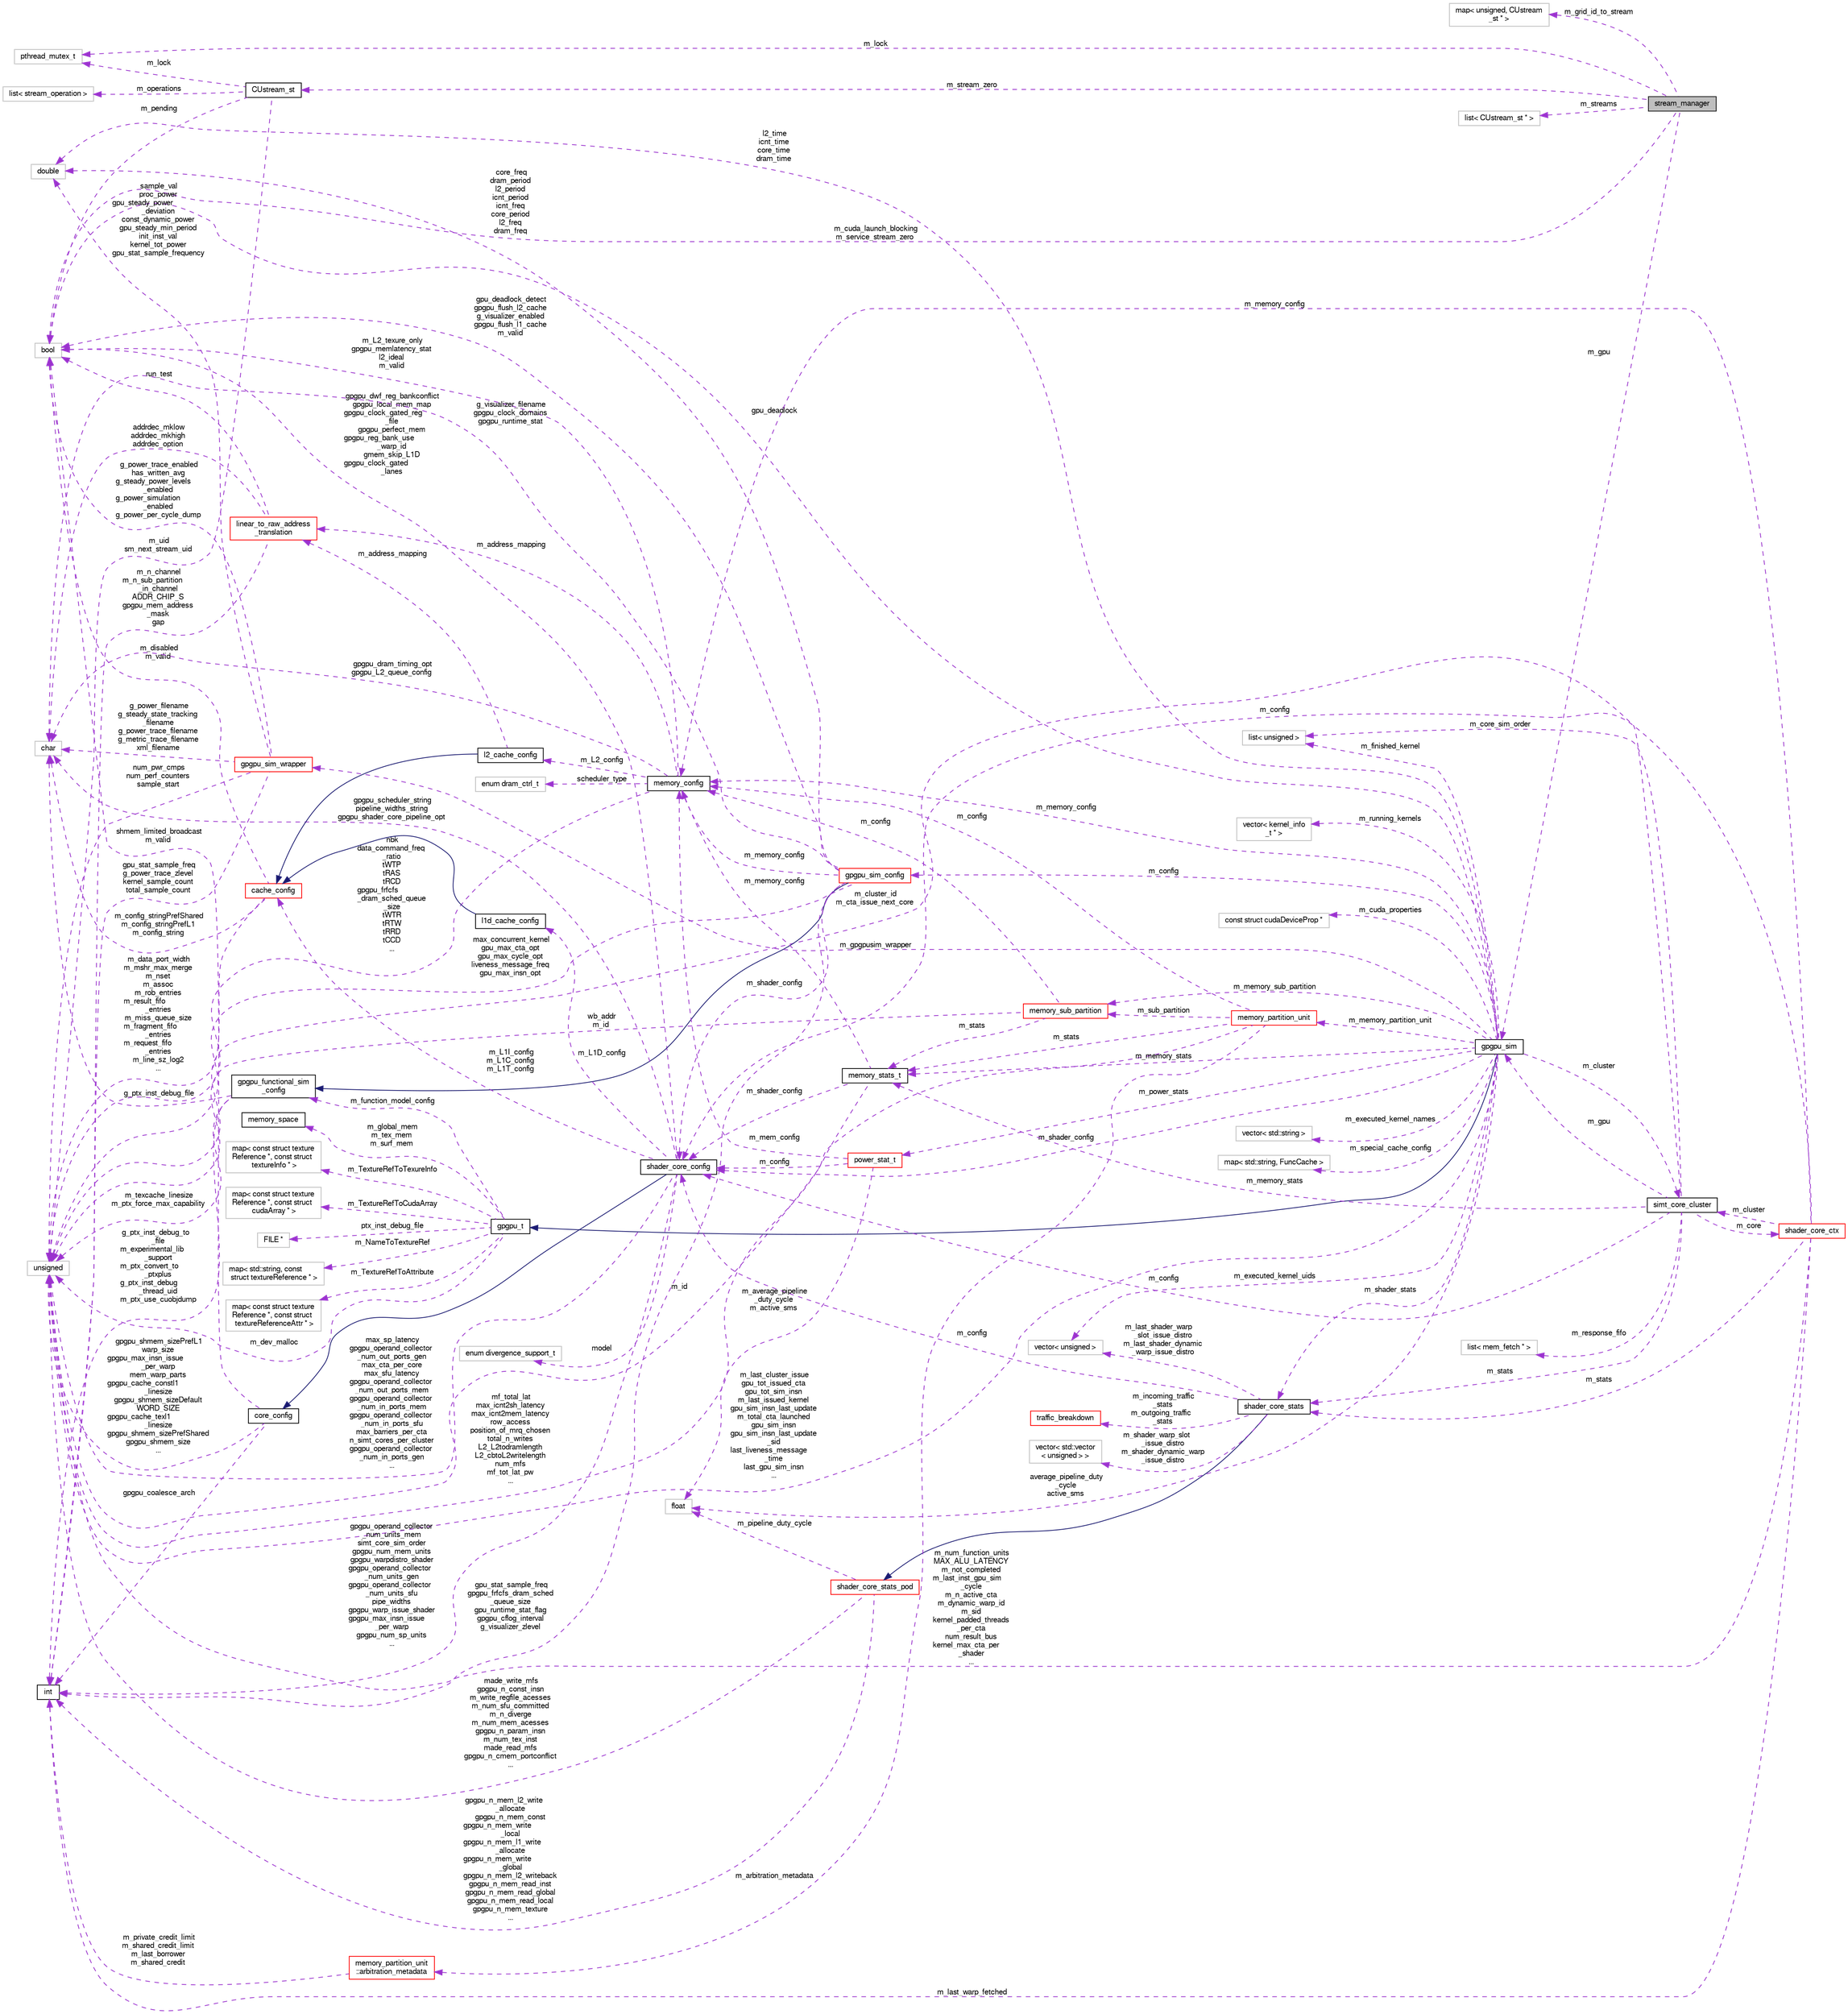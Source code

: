 digraph "stream_manager"
{
  bgcolor="transparent";
  edge [fontname="FreeSans",fontsize="10",labelfontname="FreeSans",labelfontsize="10"];
  node [fontname="FreeSans",fontsize="10",shape=record];
  rankdir="LR";
  Node1 [label="stream_manager",height=0.2,width=0.4,color="black", fillcolor="grey75", style="filled", fontcolor="black"];
  Node2 -> Node1 [dir="back",color="darkorchid3",fontsize="10",style="dashed",label=" m_grid_id_to_stream" ,fontname="FreeSans"];
  Node2 [label="map\< unsigned, CUstream\l_st * \>",height=0.2,width=0.4,color="grey75"];
  Node3 -> Node1 [dir="back",color="darkorchid3",fontsize="10",style="dashed",label=" m_lock" ,fontname="FreeSans"];
  Node3 [label="pthread_mutex_t",height=0.2,width=0.4,color="grey75"];
  Node4 -> Node1 [dir="back",color="darkorchid3",fontsize="10",style="dashed",label=" m_stream_zero" ,fontname="FreeSans"];
  Node4 [label="CUstream_st",height=0.2,width=0.4,color="black",URL="$structCUstream__st.html"];
  Node3 -> Node4 [dir="back",color="darkorchid3",fontsize="10",style="dashed",label=" m_lock" ,fontname="FreeSans"];
  Node5 -> Node4 [dir="back",color="darkorchid3",fontsize="10",style="dashed",label=" m_pending" ,fontname="FreeSans"];
  Node5 [label="bool",height=0.2,width=0.4,color="grey75"];
  Node6 -> Node4 [dir="back",color="darkorchid3",fontsize="10",style="dashed",label=" m_operations" ,fontname="FreeSans"];
  Node6 [label="list\< stream_operation \>",height=0.2,width=0.4,color="grey75"];
  Node7 -> Node4 [dir="back",color="darkorchid3",fontsize="10",style="dashed",label=" m_uid\nsm_next_stream_uid" ,fontname="FreeSans"];
  Node7 [label="unsigned",height=0.2,width=0.4,color="grey75"];
  Node8 -> Node1 [dir="back",color="darkorchid3",fontsize="10",style="dashed",label=" m_streams" ,fontname="FreeSans"];
  Node8 [label="list\< CUstream_st * \>",height=0.2,width=0.4,color="grey75"];
  Node5 -> Node1 [dir="back",color="darkorchid3",fontsize="10",style="dashed",label=" m_cuda_launch_blocking\nm_service_stream_zero" ,fontname="FreeSans"];
  Node9 -> Node1 [dir="back",color="darkorchid3",fontsize="10",style="dashed",label=" m_gpu" ,fontname="FreeSans"];
  Node9 [label="gpgpu_sim",height=0.2,width=0.4,color="black",URL="$classgpgpu__sim.html"];
  Node10 -> Node9 [dir="back",color="midnightblue",fontsize="10",style="solid",fontname="FreeSans"];
  Node10 [label="gpgpu_t",height=0.2,width=0.4,color="black",URL="$classgpgpu__t.html"];
  Node11 -> Node10 [dir="back",color="darkorchid3",fontsize="10",style="dashed",label=" m_TextureRefToTexureInfo" ,fontname="FreeSans"];
  Node11 [label="map\< const struct texture\lReference *, const struct\l textureInfo * \>",height=0.2,width=0.4,color="grey75"];
  Node12 -> Node10 [dir="back",color="darkorchid3",fontsize="10",style="dashed",label=" m_TextureRefToCudaArray" ,fontname="FreeSans"];
  Node12 [label="map\< const struct texture\lReference *, const struct\l cudaArray * \>",height=0.2,width=0.4,color="grey75"];
  Node13 -> Node10 [dir="back",color="darkorchid3",fontsize="10",style="dashed",label=" ptx_inst_debug_file" ,fontname="FreeSans"];
  Node13 [label="FILE *",height=0.2,width=0.4,color="grey75"];
  Node14 -> Node10 [dir="back",color="darkorchid3",fontsize="10",style="dashed",label=" m_NameToTextureRef" ,fontname="FreeSans"];
  Node14 [label="map\< std::string, const\l struct textureReference * \>",height=0.2,width=0.4,color="grey75"];
  Node15 -> Node10 [dir="back",color="darkorchid3",fontsize="10",style="dashed",label=" m_TextureRefToAttribute" ,fontname="FreeSans"];
  Node15 [label="map\< const struct texture\lReference *, const struct\l textureReferenceAttr * \>",height=0.2,width=0.4,color="grey75"];
  Node7 -> Node10 [dir="back",color="darkorchid3",fontsize="10",style="dashed",label=" m_dev_malloc" ,fontname="FreeSans"];
  Node16 -> Node10 [dir="back",color="darkorchid3",fontsize="10",style="dashed",label=" m_global_mem\nm_tex_mem\nm_surf_mem" ,fontname="FreeSans"];
  Node16 [label="memory_space",height=0.2,width=0.4,color="black",URL="$classmemory__space.html"];
  Node17 -> Node10 [dir="back",color="darkorchid3",fontsize="10",style="dashed",label=" m_function_model_config" ,fontname="FreeSans"];
  Node17 [label="gpgpu_functional_sim\l_config",height=0.2,width=0.4,color="black",URL="$classgpgpu__functional__sim__config.html"];
  Node18 -> Node17 [dir="back",color="darkorchid3",fontsize="10",style="dashed",label=" g_ptx_inst_debug_file" ,fontname="FreeSans"];
  Node18 [label="char",height=0.2,width=0.4,color="grey75"];
  Node19 -> Node17 [dir="back",color="darkorchid3",fontsize="10",style="dashed",label=" g_ptx_inst_debug_to\l_file\nm_experimental_lib\l_support\nm_ptx_convert_to\l_ptxplus\ng_ptx_inst_debug\l_thread_uid\nm_ptx_use_cuobjdump" ,fontname="FreeSans"];
  Node19 [label="int",height=0.2,width=0.4,color="black",URL="$classint.html"];
  Node7 -> Node17 [dir="back",color="darkorchid3",fontsize="10",style="dashed",label=" m_texcache_linesize\nm_ptx_force_max_capability" ,fontname="FreeSans"];
  Node20 -> Node9 [dir="back",color="darkorchid3",fontsize="10",style="dashed",label=" l2_time\nicnt_time\ncore_time\ndram_time" ,fontname="FreeSans"];
  Node20 [label="double",height=0.2,width=0.4,color="grey75"];
  Node21 -> Node9 [dir="back",color="darkorchid3",fontsize="10",style="dashed",label=" m_shader_config" ,fontname="FreeSans"];
  Node21 [label="shader_core_config",height=0.2,width=0.4,color="black",URL="$structshader__core__config.html"];
  Node22 -> Node21 [dir="back",color="midnightblue",fontsize="10",style="solid",fontname="FreeSans"];
  Node22 [label="core_config",height=0.2,width=0.4,color="black",URL="$structcore__config.html"];
  Node19 -> Node22 [dir="back",color="darkorchid3",fontsize="10",style="dashed",label=" gpgpu_coalesce_arch" ,fontname="FreeSans"];
  Node5 -> Node22 [dir="back",color="darkorchid3",fontsize="10",style="dashed",label=" shmem_limited_broadcast\nm_valid" ,fontname="FreeSans"];
  Node7 -> Node22 [dir="back",color="darkorchid3",fontsize="10",style="dashed",label=" gpgpu_shmem_sizePrefL1\nwarp_size\ngpgpu_max_insn_issue\l_per_warp\nmem_warp_parts\ngpgpu_cache_constl1\l_linesize\ngpgpu_shmem_sizeDefault\nWORD_SIZE\ngpgpu_cache_texl1\l_linesize\ngpgpu_shmem_sizePrefShared\ngpgpu_shmem_size\n..." ,fontname="FreeSans"];
  Node23 -> Node21 [dir="back",color="darkorchid3",fontsize="10",style="dashed",label=" m_L1D_config" ,fontname="FreeSans"];
  Node23 [label="l1d_cache_config",height=0.2,width=0.4,color="black",URL="$classl1d__cache__config.html"];
  Node24 -> Node23 [dir="back",color="midnightblue",fontsize="10",style="solid",fontname="FreeSans"];
  Node24 [label="cache_config",height=0.2,width=0.4,color="red",URL="$classcache__config.html"];
  Node18 -> Node24 [dir="back",color="darkorchid3",fontsize="10",style="dashed",label=" m_config_stringPrefShared\nm_config_stringPrefL1\nm_config_string" ,fontname="FreeSans"];
  Node5 -> Node24 [dir="back",color="darkorchid3",fontsize="10",style="dashed",label=" m_disabled\nm_valid" ,fontname="FreeSans"];
  Node7 -> Node24 [dir="back",color="darkorchid3",fontsize="10",style="dashed",label=" m_data_port_width\nm_mshr_max_merge\nm_nset\nm_assoc\nm_rob_entries\nm_result_fifo\l_entries\nm_miss_queue_size\nm_fragment_fifo\l_entries\nm_request_fifo\l_entries\nm_line_sz_log2\n..." ,fontname="FreeSans"];
  Node18 -> Node21 [dir="back",color="darkorchid3",fontsize="10",style="dashed",label=" gpgpu_scheduler_string\npipeline_widths_string\ngpgpu_shader_core_pipeline_opt" ,fontname="FreeSans"];
  Node35 -> Node21 [dir="back",color="darkorchid3",fontsize="10",style="dashed",label=" model" ,fontname="FreeSans"];
  Node35 [label="enum divergence_support_t",height=0.2,width=0.4,color="grey75"];
  Node19 -> Node21 [dir="back",color="darkorchid3",fontsize="10",style="dashed",label=" gpgpu_operand_collector\l_num_units_mem\nsimt_core_sim_order\ngpgpu_num_mem_units\ngpgpu_warpdistro_shader\ngpgpu_operand_collector\l_num_units_gen\ngpgpu_operand_collector\l_num_units_sfu\npipe_widths\ngpgpu_warp_issue_shader\ngpgpu_max_insn_issue\l_per_warp\ngpgpu_num_sp_units\n..." ,fontname="FreeSans"];
  Node5 -> Node21 [dir="back",color="darkorchid3",fontsize="10",style="dashed",label=" gpgpu_dwf_reg_bankconflict\ngpgpu_local_mem_map\ngpgpu_clock_gated_reg\l_file\ngpgpu_perfect_mem\ngpgpu_reg_bank_use\l_warp_id\ngmem_skip_L1D\ngpgpu_clock_gated\l_lanes" ,fontname="FreeSans"];
  Node24 -> Node21 [dir="back",color="darkorchid3",fontsize="10",style="dashed",label=" m_L1I_config\nm_L1C_config\nm_L1T_config" ,fontname="FreeSans"];
  Node7 -> Node21 [dir="back",color="darkorchid3",fontsize="10",style="dashed",label=" max_sp_latency\ngpgpu_operand_collector\l_num_out_ports_gen\nmax_cta_per_core\nmax_sfu_latency\ngpgpu_operand_collector\l_num_out_ports_mem\ngpgpu_operand_collector\l_num_in_ports_mem\ngpgpu_operand_collector\l_num_in_ports_sfu\nmax_barriers_per_cta\nn_simt_cores_per_cluster\ngpgpu_operand_collector\l_num_in_ports_gen\n..." ,fontname="FreeSans"];
  Node36 -> Node9 [dir="back",color="darkorchid3",fontsize="10",style="dashed",label=" m_cuda_properties" ,fontname="FreeSans"];
  Node36 [label="const struct cudaDeviceProp *",height=0.2,width=0.4,color="grey75"];
  Node37 -> Node9 [dir="back",color="darkorchid3",fontsize="10",style="dashed",label=" m_cluster" ,fontname="FreeSans"];
  Node37 [label="simt_core_cluster",height=0.2,width=0.4,color="black",URL="$classsimt__core__cluster.html"];
  Node21 -> Node37 [dir="back",color="darkorchid3",fontsize="10",style="dashed",label=" m_config" ,fontname="FreeSans"];
  Node38 -> Node37 [dir="back",color="darkorchid3",fontsize="10",style="dashed",label=" m_stats" ,fontname="FreeSans"];
  Node38 [label="shader_core_stats",height=0.2,width=0.4,color="black",URL="$classshader__core__stats.html"];
  Node39 -> Node38 [dir="back",color="midnightblue",fontsize="10",style="solid",fontname="FreeSans"];
  Node39 [label="shader_core_stats_pod",height=0.2,width=0.4,color="red",URL="$structshader__core__stats__pod.html"];
  Node40 -> Node39 [dir="back",color="darkorchid3",fontsize="10",style="dashed",label=" m_pipeline_duty_cycle" ,fontname="FreeSans"];
  Node40 [label="float",height=0.2,width=0.4,color="grey75"];
  Node19 -> Node39 [dir="back",color="darkorchid3",fontsize="10",style="dashed",label=" gpgpu_n_mem_l2_write\l_allocate\ngpgpu_n_mem_const\ngpgpu_n_mem_write\l_local\ngpgpu_n_mem_l1_write\l_allocate\ngpgpu_n_mem_write\l_global\ngpgpu_n_mem_l2_writeback\ngpgpu_n_mem_read_inst\ngpgpu_n_mem_read_global\ngpgpu_n_mem_read_local\ngpgpu_n_mem_texture\n..." ,fontname="FreeSans"];
  Node7 -> Node39 [dir="back",color="darkorchid3",fontsize="10",style="dashed",label=" made_write_mfs\ngpgpu_n_const_insn\nm_write_regfile_acesses\nm_num_sfu_committed\nm_n_diverge\nm_num_mem_acesses\ngpgpu_n_param_insn\nm_num_tex_inst\nmade_read_mfs\ngpgpu_n_cmem_portconflict\n..." ,fontname="FreeSans"];
  Node43 -> Node38 [dir="back",color="darkorchid3",fontsize="10",style="dashed",label=" m_incoming_traffic\l_stats\nm_outgoing_traffic\l_stats" ,fontname="FreeSans"];
  Node43 [label="traffic_breakdown",height=0.2,width=0.4,color="red",URL="$classtraffic__breakdown.html"];
  Node21 -> Node38 [dir="back",color="darkorchid3",fontsize="10",style="dashed",label=" m_config" ,fontname="FreeSans"];
  Node46 -> Node38 [dir="back",color="darkorchid3",fontsize="10",style="dashed",label=" m_last_shader_warp\l_slot_issue_distro\nm_last_shader_dynamic\l_warp_issue_distro" ,fontname="FreeSans"];
  Node46 [label="vector\< unsigned \>",height=0.2,width=0.4,color="grey75"];
  Node47 -> Node38 [dir="back",color="darkorchid3",fontsize="10",style="dashed",label=" m_shader_warp_slot\l_issue_distro\nm_shader_dynamic_warp\l_issue_distro" ,fontname="FreeSans"];
  Node47 [label="vector\< std::vector\l\< unsigned \> \>",height=0.2,width=0.4,color="grey75"];
  Node48 -> Node37 [dir="back",color="darkorchid3",fontsize="10",style="dashed",label=" m_memory_stats" ,fontname="FreeSans"];
  Node48 [label="memory_stats_t",height=0.2,width=0.4,color="black",URL="$classmemory__stats__t.html"];
  Node21 -> Node48 [dir="back",color="darkorchid3",fontsize="10",style="dashed",label=" m_shader_config" ,fontname="FreeSans"];
  Node49 -> Node48 [dir="back",color="darkorchid3",fontsize="10",style="dashed",label=" m_memory_config" ,fontname="FreeSans"];
  Node49 [label="memory_config",height=0.2,width=0.4,color="black",URL="$structmemory__config.html"];
  Node50 -> Node49 [dir="back",color="darkorchid3",fontsize="10",style="dashed",label=" scheduler_type" ,fontname="FreeSans"];
  Node50 [label="enum dram_ctrl_t",height=0.2,width=0.4,color="grey75"];
  Node18 -> Node49 [dir="back",color="darkorchid3",fontsize="10",style="dashed",label=" gpgpu_dram_timing_opt\ngpgpu_L2_queue_config" ,fontname="FreeSans"];
  Node5 -> Node49 [dir="back",color="darkorchid3",fontsize="10",style="dashed",label=" m_L2_texure_only\ngpgpu_memlatency_stat\nl2_ideal\nm_valid" ,fontname="FreeSans"];
  Node7 -> Node49 [dir="back",color="darkorchid3",fontsize="10",style="dashed",label=" nbk\ndata_command_freq\l_ratio\ntWTP\ntRAS\ntRCD\ngpgpu_frfcfs\l_dram_sched_queue\l_size\ntWTR\ntRTW\ntRRD\ntCCD\n..." ,fontname="FreeSans"];
  Node51 -> Node49 [dir="back",color="darkorchid3",fontsize="10",style="dashed",label=" m_address_mapping" ,fontname="FreeSans"];
  Node51 [label="linear_to_raw_address\l_translation",height=0.2,width=0.4,color="red",URL="$classlinear__to__raw__address__translation.html"];
  Node18 -> Node51 [dir="back",color="darkorchid3",fontsize="10",style="dashed",label=" addrdec_mklow\naddrdec_mkhigh\naddrdec_option" ,fontname="FreeSans"];
  Node19 -> Node51 [dir="back",color="darkorchid3",fontsize="10",style="dashed",label=" m_n_channel\nm_n_sub_partition\l_in_channel\nADDR_CHIP_S\ngpgpu_mem_address\l_mask\ngap" ,fontname="FreeSans"];
  Node5 -> Node51 [dir="back",color="darkorchid3",fontsize="10",style="dashed",label=" run_test" ,fontname="FreeSans"];
  Node53 -> Node49 [dir="back",color="darkorchid3",fontsize="10",style="dashed",label=" m_L2_config" ,fontname="FreeSans"];
  Node53 [label="l2_cache_config",height=0.2,width=0.4,color="black",URL="$classl2__cache__config.html"];
  Node24 -> Node53 [dir="back",color="midnightblue",fontsize="10",style="solid",fontname="FreeSans"];
  Node51 -> Node53 [dir="back",color="darkorchid3",fontsize="10",style="dashed",label=" m_address_mapping" ,fontname="FreeSans"];
  Node7 -> Node48 [dir="back",color="darkorchid3",fontsize="10",style="dashed",label=" mf_total_lat\nmax_icnt2sh_latency\nmax_icnt2mem_latency\nrow_access\nposition_of_mrq_chosen\ntotal_n_writes\nL2_L2todramlength\nL2_cbtoL2writelength\nnum_mfs\nmf_tot_lat_pw\n..." ,fontname="FreeSans"];
  Node54 -> Node37 [dir="back",color="darkorchid3",fontsize="10",style="dashed",label=" m_core_sim_order" ,fontname="FreeSans"];
  Node54 [label="list\< unsigned \>",height=0.2,width=0.4,color="grey75"];
  Node9 -> Node37 [dir="back",color="darkorchid3",fontsize="10",style="dashed",label=" m_gpu" ,fontname="FreeSans"];
  Node55 -> Node37 [dir="back",color="darkorchid3",fontsize="10",style="dashed",label=" m_response_fifo" ,fontname="FreeSans"];
  Node55 [label="list\< mem_fetch * \>",height=0.2,width=0.4,color="grey75"];
  Node56 -> Node37 [dir="back",color="darkorchid3",fontsize="10",style="dashed",label=" m_core" ,fontname="FreeSans"];
  Node56 [label="shader_core_ctx",height=0.2,width=0.4,color="red",URL="$classshader__core__ctx.html"];
  Node37 -> Node56 [dir="back",color="darkorchid3",fontsize="10",style="dashed",label=" m_cluster" ,fontname="FreeSans"];
  Node21 -> Node56 [dir="back",color="darkorchid3",fontsize="10",style="dashed",label=" m_config" ,fontname="FreeSans"];
  Node38 -> Node56 [dir="back",color="darkorchid3",fontsize="10",style="dashed",label=" m_stats" ,fontname="FreeSans"];
  Node49 -> Node56 [dir="back",color="darkorchid3",fontsize="10",style="dashed",label=" m_memory_config" ,fontname="FreeSans"];
  Node19 -> Node56 [dir="back",color="darkorchid3",fontsize="10",style="dashed",label=" m_last_warp_fetched" ,fontname="FreeSans"];
  Node7 -> Node56 [dir="back",color="darkorchid3",fontsize="10",style="dashed",label=" m_num_function_units\nMAX_ALU_LATENCY\nm_not_completed\nm_last_inst_gpu_sim\l_cycle\nm_n_active_cta\nm_dynamic_warp_id\nm_sid\nkernel_padded_threads\l_per_cta\nnum_result_bus\nkernel_max_cta_per\l_shader\n..." ,fontname="FreeSans"];
  Node7 -> Node37 [dir="back",color="darkorchid3",fontsize="10",style="dashed",label=" m_cluster_id\nm_cta_issue_next_core" ,fontname="FreeSans"];
  Node46 -> Node9 [dir="back",color="darkorchid3",fontsize="10",style="dashed",label=" m_executed_kernel_uids" ,fontname="FreeSans"];
  Node189 -> Node9 [dir="back",color="darkorchid3",fontsize="10",style="dashed",label=" m_executed_kernel_names" ,fontname="FreeSans"];
  Node189 [label="vector\< std::string \>",height=0.2,width=0.4,color="grey75"];
  Node40 -> Node9 [dir="back",color="darkorchid3",fontsize="10",style="dashed",label=" average_pipeline_duty\l_cycle\nactive_sms" ,fontname="FreeSans"];
  Node38 -> Node9 [dir="back",color="darkorchid3",fontsize="10",style="dashed",label=" m_shader_stats" ,fontname="FreeSans"];
  Node49 -> Node9 [dir="back",color="darkorchid3",fontsize="10",style="dashed",label=" m_memory_config" ,fontname="FreeSans"];
  Node190 -> Node9 [dir="back",color="darkorchid3",fontsize="10",style="dashed",label=" m_memory_partition_unit" ,fontname="FreeSans"];
  Node190 [label="memory_partition_unit",height=0.2,width=0.4,color="red",URL="$classmemory__partition__unit.html"];
  Node191 -> Node190 [dir="back",color="darkorchid3",fontsize="10",style="dashed",label=" m_arbitration_metadata" ,fontname="FreeSans"];
  Node191 [label="memory_partition_unit\l::arbitration_metadata",height=0.2,width=0.4,color="red",URL="$classmemory__partition__unit_1_1arbitration__metadata.html"];
  Node19 -> Node191 [dir="back",color="darkorchid3",fontsize="10",style="dashed",label=" m_private_credit_limit\nm_shared_credit_limit\nm_last_borrower\nm_shared_credit" ,fontname="FreeSans"];
  Node49 -> Node190 [dir="back",color="darkorchid3",fontsize="10",style="dashed",label=" m_config" ,fontname="FreeSans"];
  Node48 -> Node190 [dir="back",color="darkorchid3",fontsize="10",style="dashed",label=" m_stats" ,fontname="FreeSans"];
  Node7 -> Node190 [dir="back",color="darkorchid3",fontsize="10",style="dashed",label=" m_id" ,fontname="FreeSans"];
  Node211 -> Node190 [dir="back",color="darkorchid3",fontsize="10",style="dashed",label=" m_sub_partition" ,fontname="FreeSans"];
  Node211 [label="memory_sub_partition",height=0.2,width=0.4,color="red",URL="$classmemory__sub__partition.html"];
  Node49 -> Node211 [dir="back",color="darkorchid3",fontsize="10",style="dashed",label=" m_config" ,fontname="FreeSans"];
  Node48 -> Node211 [dir="back",color="darkorchid3",fontsize="10",style="dashed",label=" m_stats" ,fontname="FreeSans"];
  Node7 -> Node211 [dir="back",color="darkorchid3",fontsize="10",style="dashed",label=" wb_addr\nm_id" ,fontname="FreeSans"];
  Node217 -> Node9 [dir="back",color="darkorchid3",fontsize="10",style="dashed",label=" m_power_stats" ,fontname="FreeSans"];
  Node217 [label="power_stat_t",height=0.2,width=0.4,color="red",URL="$classpower__stat__t.html"];
  Node21 -> Node217 [dir="back",color="darkorchid3",fontsize="10",style="dashed",label=" m_config" ,fontname="FreeSans"];
  Node40 -> Node217 [dir="back",color="darkorchid3",fontsize="10",style="dashed",label=" m_average_pipeline\l_duty_cycle\nm_active_sms" ,fontname="FreeSans"];
  Node49 -> Node217 [dir="back",color="darkorchid3",fontsize="10",style="dashed",label=" m_mem_config" ,fontname="FreeSans"];
  Node48 -> Node9 [dir="back",color="darkorchid3",fontsize="10",style="dashed",label=" m_memory_stats" ,fontname="FreeSans"];
  Node5 -> Node9 [dir="back",color="darkorchid3",fontsize="10",style="dashed",label=" gpu_deadlock" ,fontname="FreeSans"];
  Node54 -> Node9 [dir="back",color="darkorchid3",fontsize="10",style="dashed",label=" m_finished_kernel" ,fontname="FreeSans"];
  Node222 -> Node9 [dir="back",color="darkorchid3",fontsize="10",style="dashed",label=" m_config" ,fontname="FreeSans"];
  Node222 [label="gpgpu_sim_config",height=0.2,width=0.4,color="red",URL="$classgpgpu__sim__config.html"];
  Node17 -> Node222 [dir="back",color="midnightblue",fontsize="10",style="solid",fontname="FreeSans"];
  Node20 -> Node222 [dir="back",color="darkorchid3",fontsize="10",style="dashed",label=" core_freq\ndram_period\nl2_period\nicnt_period\nicnt_freq\ncore_period\nl2_freq\ndram_freq" ,fontname="FreeSans"];
  Node21 -> Node222 [dir="back",color="darkorchid3",fontsize="10",style="dashed",label=" m_shader_config" ,fontname="FreeSans"];
  Node18 -> Node222 [dir="back",color="darkorchid3",fontsize="10",style="dashed",label=" g_visualizer_filename\ngpgpu_clock_domains\ngpgpu_runtime_stat" ,fontname="FreeSans"];
  Node49 -> Node222 [dir="back",color="darkorchid3",fontsize="10",style="dashed",label=" m_memory_config" ,fontname="FreeSans"];
  Node19 -> Node222 [dir="back",color="darkorchid3",fontsize="10",style="dashed",label=" gpu_stat_sample_freq\ngpgpu_frfcfs_dram_sched\l_queue_size\ngpu_runtime_stat_flag\ngpgpu_cflog_interval\ng_visualizer_zlevel" ,fontname="FreeSans"];
  Node5 -> Node222 [dir="back",color="darkorchid3",fontsize="10",style="dashed",label=" gpu_deadlock_detect\ngpgpu_flush_l2_cache\ng_visualizer_enabled\ngpgpu_flush_l1_cache\nm_valid" ,fontname="FreeSans"];
  Node7 -> Node222 [dir="back",color="darkorchid3",fontsize="10",style="dashed",label=" max_concurrent_kernel\ngpu_max_cta_opt\ngpu_max_cycle_opt\nliveness_message_freq\ngpu_max_insn_opt" ,fontname="FreeSans"];
  Node7 -> Node9 [dir="back",color="darkorchid3",fontsize="10",style="dashed",label=" m_last_cluster_issue\ngpu_tot_issued_cta\ngpu_tot_sim_insn\nm_last_issued_kernel\ngpu_sim_insn_last_update\nm_total_cta_launched\ngpu_sim_insn\ngpu_sim_insn_last_update\l_sid\nlast_liveness_message\l_time\nlast_gpu_sim_insn\n..." ,fontname="FreeSans"];
  Node224 -> Node9 [dir="back",color="darkorchid3",fontsize="10",style="dashed",label=" m_special_cache_config" ,fontname="FreeSans"];
  Node224 [label="map\< std::string, FuncCache \>",height=0.2,width=0.4,color="grey75"];
  Node225 -> Node9 [dir="back",color="darkorchid3",fontsize="10",style="dashed",label=" m_gpgpusim_wrapper" ,fontname="FreeSans"];
  Node225 [label="gpgpu_sim_wrapper",height=0.2,width=0.4,color="red",URL="$classgpgpu__sim__wrapper.html"];
  Node20 -> Node225 [dir="back",color="darkorchid3",fontsize="10",style="dashed",label=" sample_val\nproc_power\ngpu_steady_power\l_deviation\nconst_dynamic_power\ngpu_steady_min_period\ninit_inst_val\nkernel_tot_power\ngpu_stat_sample_frequency" ,fontname="FreeSans"];
  Node18 -> Node225 [dir="back",color="darkorchid3",fontsize="10",style="dashed",label=" g_power_filename\ng_steady_state_tracking\l_filename\ng_power_trace_filename\ng_metric_trace_filename\nxml_filename" ,fontname="FreeSans"];
  Node19 -> Node225 [dir="back",color="darkorchid3",fontsize="10",style="dashed",label=" gpu_stat_sample_freq\ng_power_trace_zlevel\nkernel_sample_count\ntotal_sample_count" ,fontname="FreeSans"];
  Node5 -> Node225 [dir="back",color="darkorchid3",fontsize="10",style="dashed",label=" g_power_trace_enabled\nhas_written_avg\ng_steady_power_levels\l_enabled\ng_power_simulation\l_enabled\ng_power_per_cycle_dump" ,fontname="FreeSans"];
  Node7 -> Node225 [dir="back",color="darkorchid3",fontsize="10",style="dashed",label=" num_pwr_cmps\nnum_perf_counters\nsample_start" ,fontname="FreeSans"];
  Node289 -> Node9 [dir="back",color="darkorchid3",fontsize="10",style="dashed",label=" m_running_kernels" ,fontname="FreeSans"];
  Node289 [label="vector\< kernel_info\l_t * \>",height=0.2,width=0.4,color="grey75"];
  Node211 -> Node9 [dir="back",color="darkorchid3",fontsize="10",style="dashed",label=" m_memory_sub_partition" ,fontname="FreeSans"];
}
